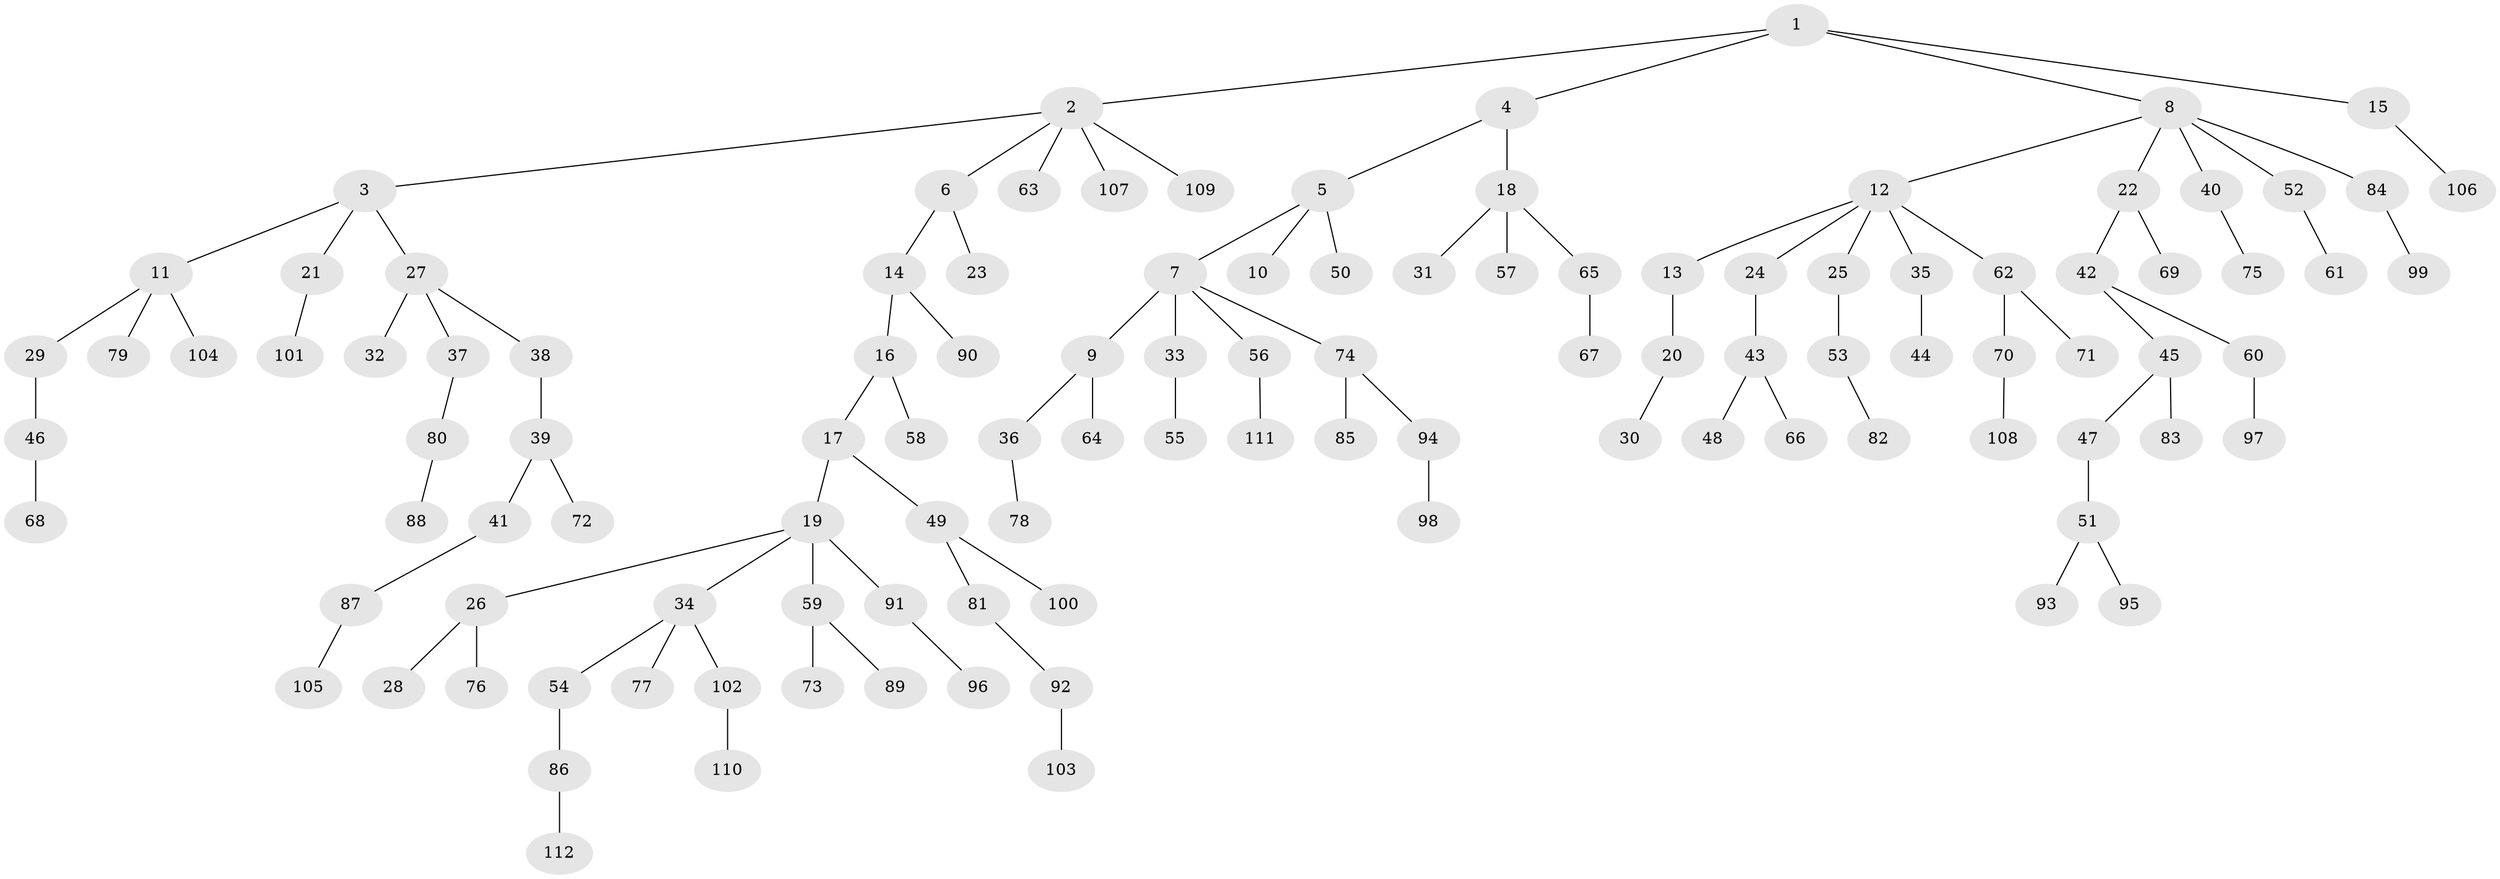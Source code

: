 // Generated by graph-tools (version 1.1) at 2025/02/03/09/25 03:02:26]
// undirected, 112 vertices, 111 edges
graph export_dot {
graph [start="1"]
  node [color=gray90,style=filled];
  1;
  2;
  3;
  4;
  5;
  6;
  7;
  8;
  9;
  10;
  11;
  12;
  13;
  14;
  15;
  16;
  17;
  18;
  19;
  20;
  21;
  22;
  23;
  24;
  25;
  26;
  27;
  28;
  29;
  30;
  31;
  32;
  33;
  34;
  35;
  36;
  37;
  38;
  39;
  40;
  41;
  42;
  43;
  44;
  45;
  46;
  47;
  48;
  49;
  50;
  51;
  52;
  53;
  54;
  55;
  56;
  57;
  58;
  59;
  60;
  61;
  62;
  63;
  64;
  65;
  66;
  67;
  68;
  69;
  70;
  71;
  72;
  73;
  74;
  75;
  76;
  77;
  78;
  79;
  80;
  81;
  82;
  83;
  84;
  85;
  86;
  87;
  88;
  89;
  90;
  91;
  92;
  93;
  94;
  95;
  96;
  97;
  98;
  99;
  100;
  101;
  102;
  103;
  104;
  105;
  106;
  107;
  108;
  109;
  110;
  111;
  112;
  1 -- 2;
  1 -- 4;
  1 -- 8;
  1 -- 15;
  2 -- 3;
  2 -- 6;
  2 -- 63;
  2 -- 107;
  2 -- 109;
  3 -- 11;
  3 -- 21;
  3 -- 27;
  4 -- 5;
  4 -- 18;
  5 -- 7;
  5 -- 10;
  5 -- 50;
  6 -- 14;
  6 -- 23;
  7 -- 9;
  7 -- 33;
  7 -- 56;
  7 -- 74;
  8 -- 12;
  8 -- 22;
  8 -- 40;
  8 -- 52;
  8 -- 84;
  9 -- 36;
  9 -- 64;
  11 -- 29;
  11 -- 79;
  11 -- 104;
  12 -- 13;
  12 -- 24;
  12 -- 25;
  12 -- 35;
  12 -- 62;
  13 -- 20;
  14 -- 16;
  14 -- 90;
  15 -- 106;
  16 -- 17;
  16 -- 58;
  17 -- 19;
  17 -- 49;
  18 -- 31;
  18 -- 57;
  18 -- 65;
  19 -- 26;
  19 -- 34;
  19 -- 59;
  19 -- 91;
  20 -- 30;
  21 -- 101;
  22 -- 42;
  22 -- 69;
  24 -- 43;
  25 -- 53;
  26 -- 28;
  26 -- 76;
  27 -- 32;
  27 -- 37;
  27 -- 38;
  29 -- 46;
  33 -- 55;
  34 -- 54;
  34 -- 77;
  34 -- 102;
  35 -- 44;
  36 -- 78;
  37 -- 80;
  38 -- 39;
  39 -- 41;
  39 -- 72;
  40 -- 75;
  41 -- 87;
  42 -- 45;
  42 -- 60;
  43 -- 48;
  43 -- 66;
  45 -- 47;
  45 -- 83;
  46 -- 68;
  47 -- 51;
  49 -- 81;
  49 -- 100;
  51 -- 93;
  51 -- 95;
  52 -- 61;
  53 -- 82;
  54 -- 86;
  56 -- 111;
  59 -- 73;
  59 -- 89;
  60 -- 97;
  62 -- 70;
  62 -- 71;
  65 -- 67;
  70 -- 108;
  74 -- 85;
  74 -- 94;
  80 -- 88;
  81 -- 92;
  84 -- 99;
  86 -- 112;
  87 -- 105;
  91 -- 96;
  92 -- 103;
  94 -- 98;
  102 -- 110;
}
